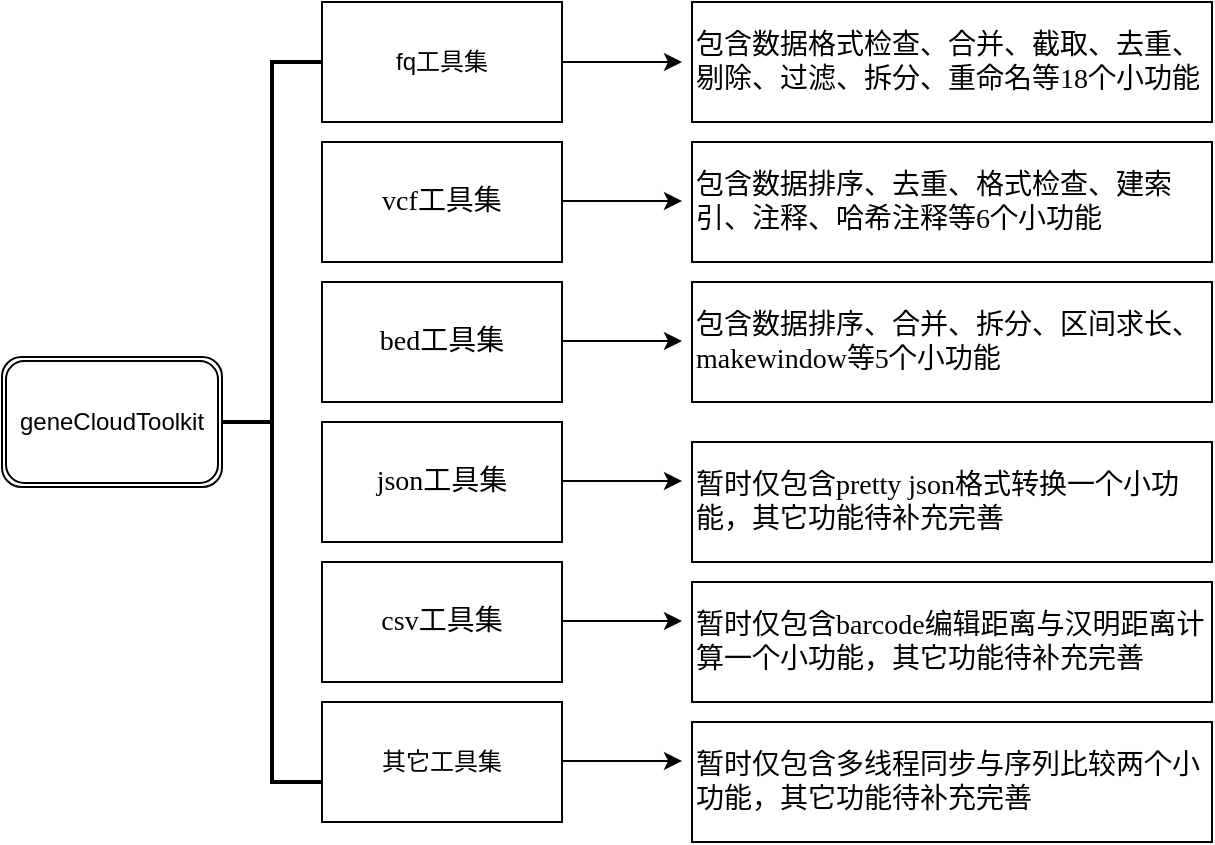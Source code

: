 <mxfile version="20.4.1" type="github"><diagram id="zs993jp3kKrHLNpkvuHx" name="第 1 页"><mxGraphModel dx="734" dy="429" grid="1" gridSize="10" guides="1" tooltips="1" connect="1" arrows="1" fold="1" page="1" pageScale="1" pageWidth="827" pageHeight="1169" math="0" shadow="0"><root><mxCell id="0"/><mxCell id="1" parent="0"/><mxCell id="-6n8WZDABdm_WggOPDnz-1" value="&lt;p class=&quot;MsoNormal&quot;&gt;&lt;span style=&quot;font-family: 微软雅黑; font-size: 10.5pt;&quot;&gt;&lt;font face=&quot;Tahoma&quot;&gt;vcf&lt;/font&gt;&lt;font face=&quot;微软雅黑&quot;&gt;工具集&lt;/font&gt;&lt;/span&gt;&lt;/p&gt;" style="rounded=0;whiteSpace=wrap;html=1;" parent="1" vertex="1"><mxGeometry x="185" y="180" width="120" height="60" as="geometry"/></mxCell><mxCell id="-6n8WZDABdm_WggOPDnz-2" value="fq工具集" style="rounded=0;whiteSpace=wrap;html=1;" parent="1" vertex="1"><mxGeometry x="185" y="110" width="120" height="60" as="geometry"/></mxCell><mxCell id="-6n8WZDABdm_WggOPDnz-5" value="其它工具集" style="rounded=0;whiteSpace=wrap;html=1;" parent="1" vertex="1"><mxGeometry x="185" y="460" width="120" height="60" as="geometry"/></mxCell><mxCell id="-6n8WZDABdm_WggOPDnz-6" value="&lt;p class=&quot;MsoNormal&quot;&gt;&lt;span style=&quot;font-family: 微软雅黑; font-size: 10.5pt;&quot;&gt;&lt;font face=&quot;Tahoma&quot;&gt;bed&lt;/font&gt;&lt;font face=&quot;微软雅黑&quot;&gt;工具集&lt;/font&gt;&lt;/span&gt;&lt;/p&gt;" style="rounded=0;whiteSpace=wrap;html=1;" parent="1" vertex="1"><mxGeometry x="185" y="250" width="120" height="60" as="geometry"/></mxCell><mxCell id="-6n8WZDABdm_WggOPDnz-7" value="&lt;p class=&quot;MsoNormal&quot;&gt;&lt;span style=&quot;font-family: 微软雅黑; font-size: 10.5pt;&quot;&gt;&lt;font face=&quot;Tahoma&quot;&gt;json&lt;/font&gt;&lt;font face=&quot;微软雅黑&quot;&gt;工具集&lt;/font&gt;&lt;/span&gt;&lt;/p&gt;" style="rounded=0;whiteSpace=wrap;html=1;" parent="1" vertex="1"><mxGeometry x="185" y="320" width="120" height="60" as="geometry"/></mxCell><mxCell id="-6n8WZDABdm_WggOPDnz-8" value="&lt;p class=&quot;MsoNormal&quot;&gt;&lt;span style=&quot;font-family: 微软雅黑; font-size: 10.5pt;&quot;&gt;&lt;font face=&quot;Tahoma&quot;&gt;csv&lt;/font&gt;&lt;font face=&quot;微软雅黑&quot;&gt;工具集&lt;/font&gt;&lt;/span&gt;&lt;/p&gt;" style="rounded=0;whiteSpace=wrap;html=1;" parent="1" vertex="1"><mxGeometry x="185" y="390" width="120" height="60" as="geometry"/></mxCell><mxCell id="-6n8WZDABdm_WggOPDnz-10" value="" style="strokeWidth=2;html=1;shape=mxgraph.flowchart.annotation_2;align=left;labelPosition=right;pointerEvents=1;" parent="1" vertex="1"><mxGeometry x="135" y="140" width="50" height="360" as="geometry"/></mxCell><mxCell id="-6n8WZDABdm_WggOPDnz-11" value="geneCloudToolkit" style="shape=ext;double=1;rounded=1;whiteSpace=wrap;html=1;" parent="1" vertex="1"><mxGeometry x="25" y="287.5" width="110" height="65" as="geometry"/></mxCell><mxCell id="-6n8WZDABdm_WggOPDnz-13" value="&lt;p class=&quot;MsoNormal&quot;&gt;&lt;span style=&quot;font-family: 微软雅黑; font-size: 10.5pt;&quot;&gt;&lt;font face=&quot;微软雅黑&quot;&gt;包含数据格式检查、&lt;/font&gt;&lt;font face=&quot;微软雅黑&quot;&gt;合并、截取、去重、剔除、&lt;/font&gt;&lt;font face=&quot;微软雅黑&quot;&gt;过滤、&lt;/font&gt;&lt;font face=&quot;微软雅黑&quot;&gt;拆分、重命名&lt;/font&gt;&lt;font face=&quot;微软雅黑&quot;&gt;等18个小功能&lt;/font&gt;&lt;/span&gt;&lt;/p&gt;" style="rounded=0;whiteSpace=wrap;html=1;align=left;" parent="1" vertex="1"><mxGeometry x="370" y="110" width="260" height="60" as="geometry"/></mxCell><mxCell id="-6n8WZDABdm_WggOPDnz-14" value="" style="endArrow=classic;html=1;rounded=0;" parent="1" edge="1"><mxGeometry width="50" height="50" relative="1" as="geometry"><mxPoint x="305" y="140" as="sourcePoint"/><mxPoint x="365" y="140" as="targetPoint"/></mxGeometry></mxCell><mxCell id="-6n8WZDABdm_WggOPDnz-15" value="" style="endArrow=classic;html=1;rounded=0;" parent="1" edge="1"><mxGeometry width="50" height="50" relative="1" as="geometry"><mxPoint x="305" y="209.5" as="sourcePoint"/><mxPoint x="365" y="209.5" as="targetPoint"/></mxGeometry></mxCell><mxCell id="-6n8WZDABdm_WggOPDnz-16" value="" style="endArrow=classic;html=1;rounded=0;" parent="1" edge="1"><mxGeometry width="50" height="50" relative="1" as="geometry"><mxPoint x="305" y="279.5" as="sourcePoint"/><mxPoint x="365" y="279.5" as="targetPoint"/></mxGeometry></mxCell><mxCell id="-6n8WZDABdm_WggOPDnz-17" value="" style="endArrow=classic;html=1;rounded=0;" parent="1" edge="1"><mxGeometry width="50" height="50" relative="1" as="geometry"><mxPoint x="305" y="349.5" as="sourcePoint"/><mxPoint x="365" y="349.5" as="targetPoint"/></mxGeometry></mxCell><mxCell id="-6n8WZDABdm_WggOPDnz-18" value="" style="endArrow=classic;html=1;rounded=0;" parent="1" edge="1"><mxGeometry width="50" height="50" relative="1" as="geometry"><mxPoint x="305" y="419.5" as="sourcePoint"/><mxPoint x="365" y="419.5" as="targetPoint"/></mxGeometry></mxCell><mxCell id="-6n8WZDABdm_WggOPDnz-19" value="" style="endArrow=classic;html=1;rounded=0;" parent="1" edge="1"><mxGeometry width="50" height="50" relative="1" as="geometry"><mxPoint x="305" y="489.5" as="sourcePoint"/><mxPoint x="365" y="489.5" as="targetPoint"/></mxGeometry></mxCell><mxCell id="-6n8WZDABdm_WggOPDnz-20" value="&lt;p class=&quot;MsoNormal&quot;&gt;&lt;span style=&quot;font-family: 微软雅黑; font-size: 10.5pt;&quot;&gt;&lt;font face=&quot;微软雅黑&quot;&gt;包含数据排序、去重、格式检查、建索引、注释、哈希注释&lt;/font&gt;&lt;font face=&quot;微软雅黑&quot;&gt;等6个小功能&lt;/font&gt;&lt;/span&gt;&lt;/p&gt;" style="rounded=0;whiteSpace=wrap;html=1;align=left;" parent="1" vertex="1"><mxGeometry x="370" y="180" width="260" height="60" as="geometry"/></mxCell><mxCell id="-6n8WZDABdm_WggOPDnz-21" value="&lt;p class=&quot;MsoNormal&quot;&gt;&lt;span style=&quot;font-family: 微软雅黑; font-size: 10.5pt;&quot;&gt;&lt;font face=&quot;微软雅黑&quot;&gt;包含数据排序、合并、拆分、区间求长、makewindow&lt;/font&gt;&lt;font face=&quot;微软雅黑&quot;&gt;等5个小功能&lt;/font&gt;&lt;/span&gt;&lt;/p&gt;" style="rounded=0;whiteSpace=wrap;html=1;align=left;" parent="1" vertex="1"><mxGeometry x="370" y="250" width="260" height="60" as="geometry"/></mxCell><mxCell id="-6n8WZDABdm_WggOPDnz-22" value="&lt;p class=&quot;MsoNormal&quot;&gt;&lt;span style=&quot;font-family: 微软雅黑; font-size: 10.5pt;&quot;&gt;&lt;font face=&quot;微软雅黑&quot;&gt;暂时仅包含&lt;/font&gt;&lt;/span&gt;&lt;font style=&quot;font-size: 10.5pt; background-color: initial;&quot; face=&quot;Tahoma&quot;&gt;pretty json&lt;/font&gt;&lt;font style=&quot;font-family: 微软雅黑; font-size: 10.5pt; background-color: initial;&quot; face=&quot;微软雅黑&quot;&gt;格式转换一个小&lt;/font&gt;&lt;span style=&quot;font-family: 微软雅黑; font-size: 10.5pt; background-color: initial;&quot;&gt;功能，其它功能待补充完善&lt;/span&gt;&lt;/p&gt;" style="rounded=0;whiteSpace=wrap;html=1;align=left;" parent="1" vertex="1"><mxGeometry x="370" y="330" width="260" height="60" as="geometry"/></mxCell><mxCell id="-6n8WZDABdm_WggOPDnz-23" value="&lt;p class=&quot;MsoNormal&quot;&gt;&lt;span style=&quot;font-size: 10.5pt;&quot;&gt;&lt;font style=&quot;font-family: 微软雅黑;&quot; face=&quot;微软雅黑&quot;&gt;暂时仅包含&lt;/font&gt;&lt;font face=&quot;Tahoma&quot; style=&quot;&quot;&gt;barcode&lt;/font&gt;&lt;/span&gt;&lt;span style=&quot;font-family: 微软雅黑; font-size: 10.5pt; background-color: initial;&quot;&gt;编辑距离与汉明距离计算&lt;/span&gt;&lt;font style=&quot;background-color: initial; font-family: 微软雅黑; font-size: 10.5pt;&quot; face=&quot;微软雅黑&quot;&gt;一个小&lt;/font&gt;&lt;span style=&quot;background-color: initial; font-family: 微软雅黑; font-size: 10.5pt;&quot;&gt;功能，其它功能待补充完善&lt;/span&gt;&lt;/p&gt;" style="rounded=0;whiteSpace=wrap;html=1;align=left;" parent="1" vertex="1"><mxGeometry x="370" y="400" width="260" height="60" as="geometry"/></mxCell><mxCell id="-6n8WZDABdm_WggOPDnz-24" value="&lt;p class=&quot;MsoNormal&quot;&gt;&lt;span style=&quot;font-family: 微软雅黑; font-size: 10.5pt;&quot;&gt;&lt;font face=&quot;微软雅黑&quot;&gt;暂时仅包含&lt;/font&gt;&lt;/span&gt;&lt;span style=&quot;font-family: 微软雅黑; font-size: 10.5pt; background-color: initial;&quot;&gt;多线程同步与序列比较两&lt;/span&gt;&lt;font style=&quot;background-color: initial; font-family: 微软雅黑; font-size: 10.5pt;&quot; face=&quot;微软雅黑&quot;&gt;个小&lt;/font&gt;&lt;span style=&quot;background-color: initial; font-family: 微软雅黑; font-size: 10.5pt;&quot;&gt;功能，其它功能待补充完善&lt;/span&gt;&lt;/p&gt;" style="rounded=0;whiteSpace=wrap;html=1;align=left;" parent="1" vertex="1"><mxGeometry x="370" y="470" width="260" height="60" as="geometry"/></mxCell></root></mxGraphModel></diagram></mxfile>